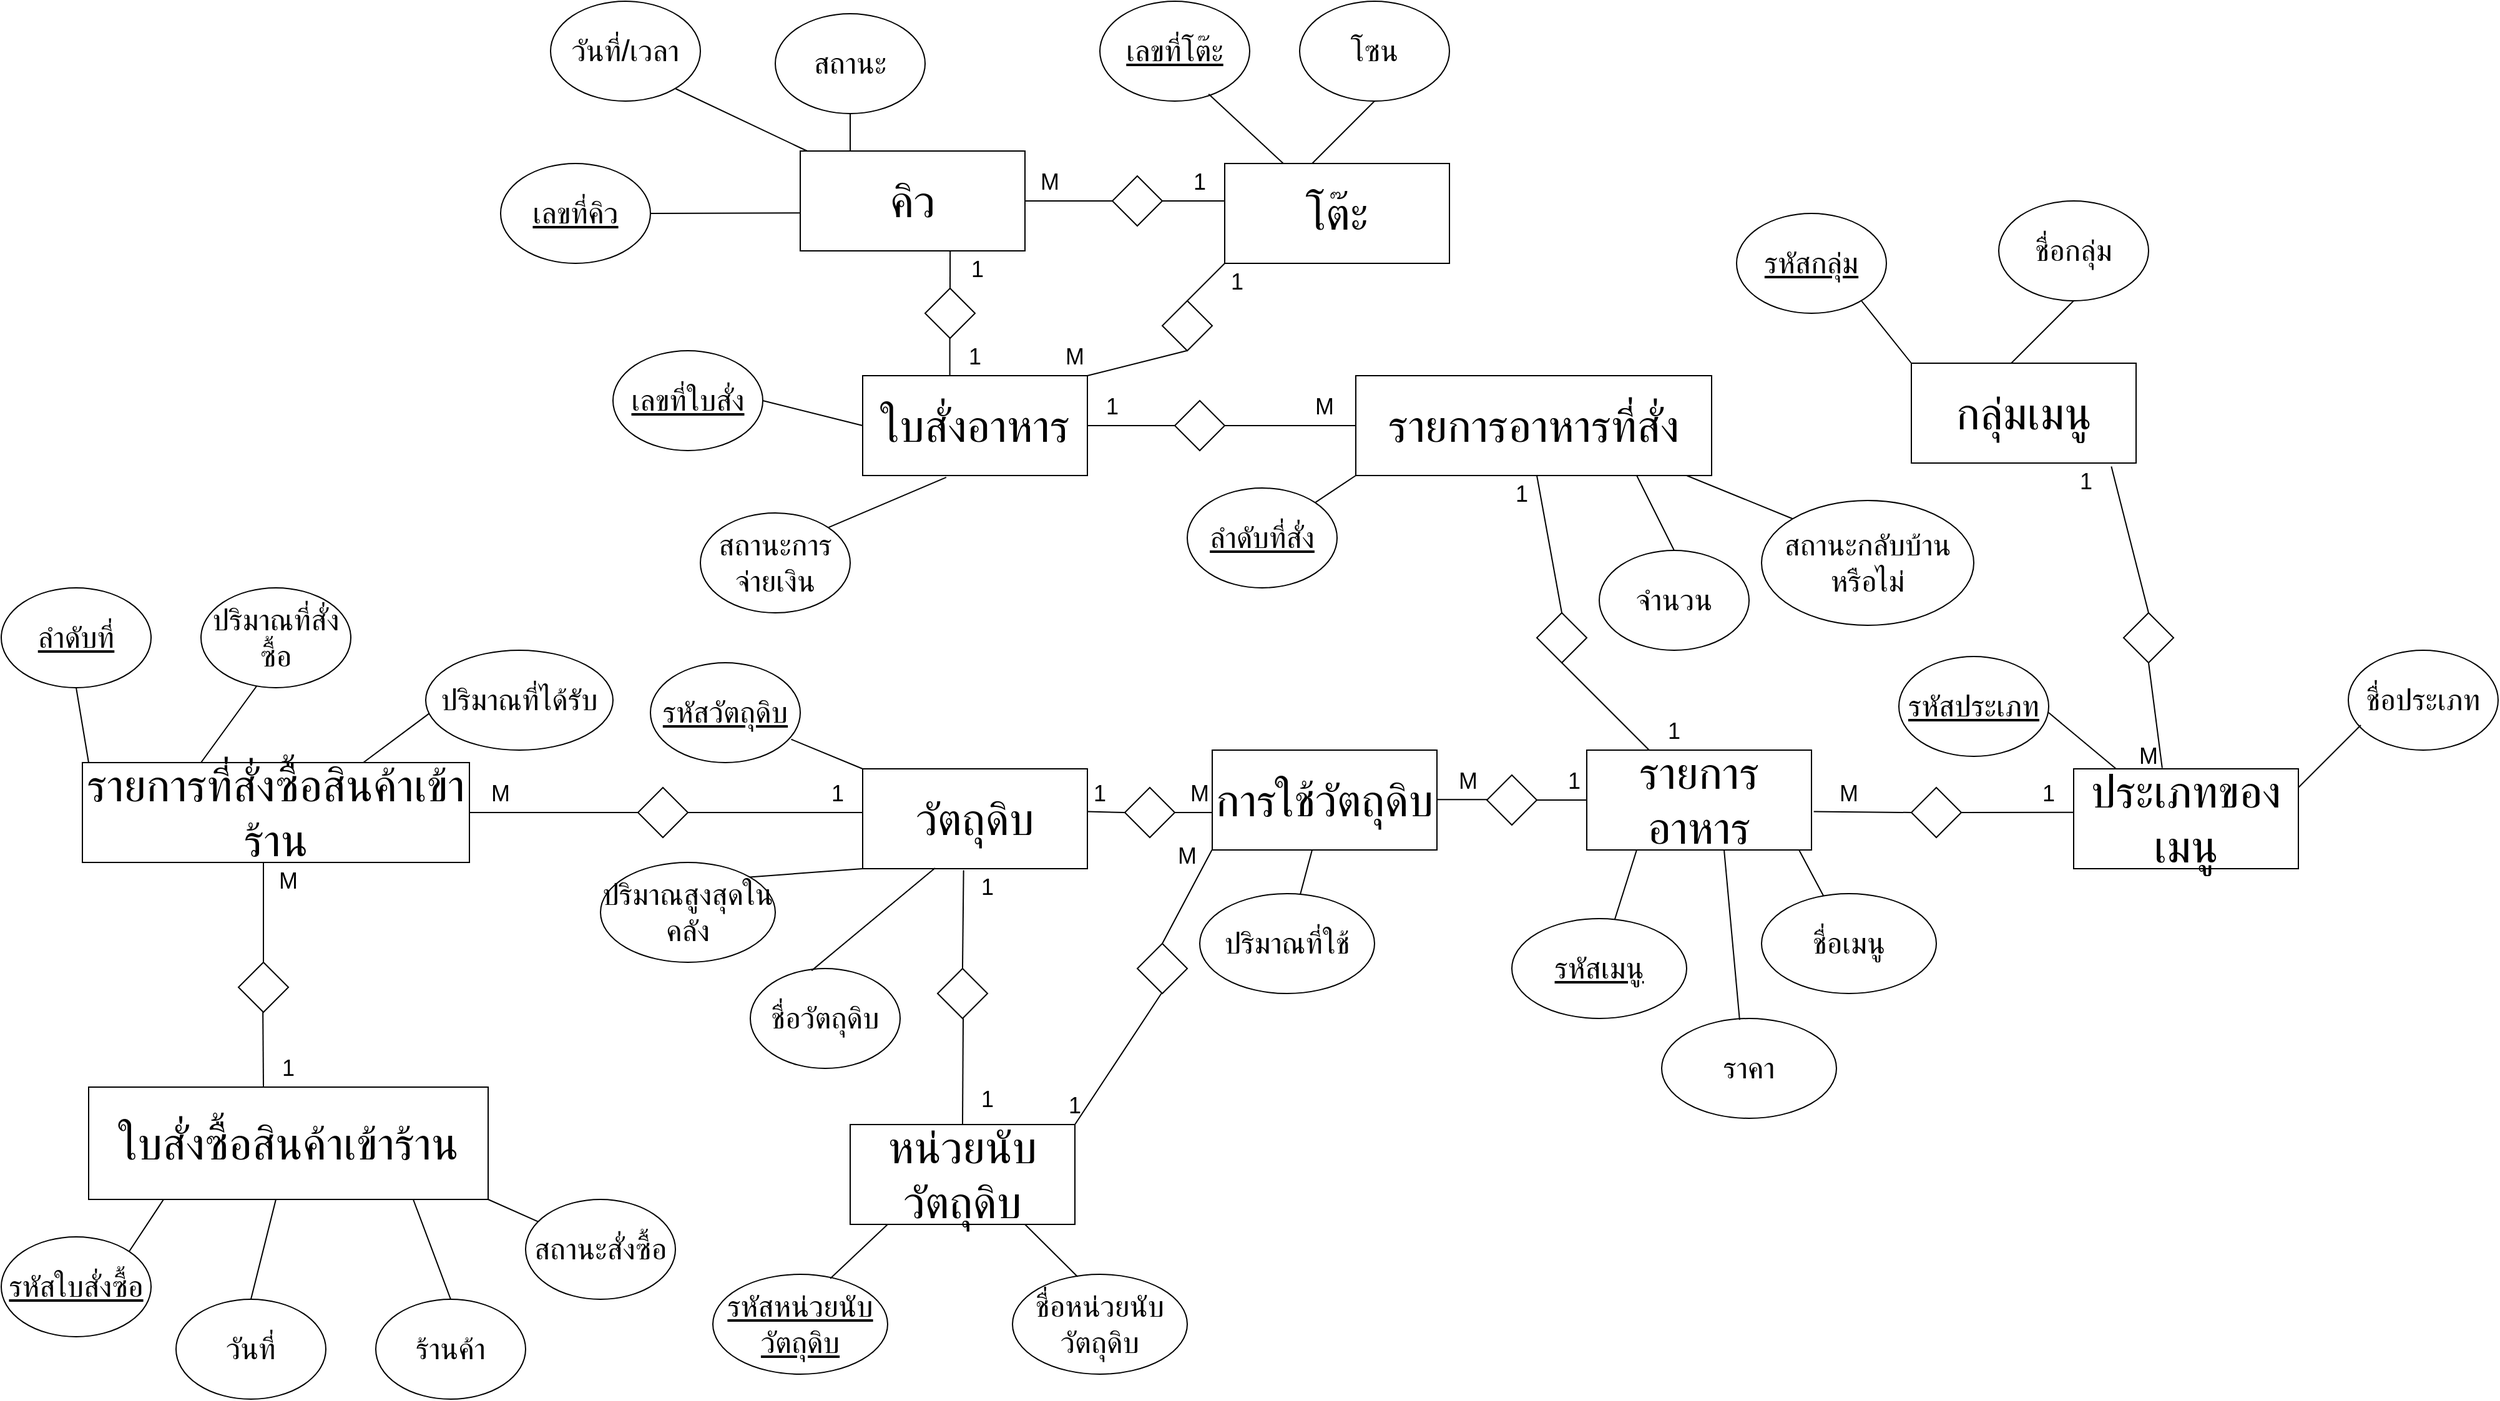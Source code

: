 <mxfile version="23.1.6" type="github">
  <diagram name="Page-1" id="74e2e168-ea6b-b213-b513-2b3c1d86103e">
    <mxGraphModel dx="3680" dy="280" grid="1" gridSize="10" guides="1" tooltips="1" connect="1" arrows="1" fold="1" page="1" pageScale="1" pageWidth="1100" pageHeight="850" background="none" math="0" shadow="0">
      <root>
        <mxCell id="0" />
        <mxCell id="1" parent="0" />
        <mxCell id="71vBWBUTIe0P6EMkCV_P-2" value="&lt;font style=&quot;font-size: 36px;&quot;&gt;วัตถุดิบ&lt;/font&gt;" style="rounded=0;whiteSpace=wrap;html=1;" parent="1" vertex="1">
          <mxGeometry x="-300" y="1620" width="180" height="80" as="geometry" />
        </mxCell>
        <mxCell id="71vBWBUTIe0P6EMkCV_P-3" value="&lt;font style=&quot;font-size: 24px;&quot;&gt;&lt;u&gt;รหัสวัตถุดิบ&lt;/u&gt;&lt;/font&gt;" style="ellipse;whiteSpace=wrap;html=1;" parent="1" vertex="1">
          <mxGeometry x="-470" y="1535" width="120" height="80" as="geometry" />
        </mxCell>
        <mxCell id="71vBWBUTIe0P6EMkCV_P-4" value="&lt;font style=&quot;font-size: 24px;&quot;&gt;ชื่อวัตถุดิบ&lt;/font&gt;" style="ellipse;whiteSpace=wrap;html=1;" parent="1" vertex="1">
          <mxGeometry x="-390" y="1780" width="120" height="80" as="geometry" />
        </mxCell>
        <mxCell id="71vBWBUTIe0P6EMkCV_P-5" value="&lt;font style=&quot;font-size: 24px;&quot;&gt;ปริมาณสูงสุดในคลัง&lt;/font&gt;" style="ellipse;whiteSpace=wrap;html=1;" parent="1" vertex="1">
          <mxGeometry x="-510" y="1695" width="140" height="80" as="geometry" />
        </mxCell>
        <mxCell id="71vBWBUTIe0P6EMkCV_P-16" value="&lt;font style=&quot;font-size: 36px;&quot;&gt;หน่วยนับวัตถุดิบ&lt;/font&gt;" style="rounded=0;whiteSpace=wrap;html=1;" parent="1" vertex="1">
          <mxGeometry x="-310" y="1905" width="180" height="80" as="geometry" />
        </mxCell>
        <mxCell id="71vBWBUTIe0P6EMkCV_P-17" value="&lt;font style=&quot;font-size: 24px;&quot;&gt;&lt;u&gt;รหัสหน่วยนับวัตถุดิบ&lt;/u&gt;&lt;/font&gt;" style="ellipse;whiteSpace=wrap;html=1;" parent="1" vertex="1">
          <mxGeometry x="-420" y="2025" width="140" height="80" as="geometry" />
        </mxCell>
        <mxCell id="71vBWBUTIe0P6EMkCV_P-18" value="&lt;font style=&quot;font-size: 24px;&quot;&gt;ชื่อหน่วยนับวัตถุดิบ&lt;/font&gt;" style="ellipse;whiteSpace=wrap;html=1;" parent="1" vertex="1">
          <mxGeometry x="-180" y="2025" width="140" height="80" as="geometry" />
        </mxCell>
        <mxCell id="71vBWBUTIe0P6EMkCV_P-20" value="&lt;font style=&quot;font-size: 36px;&quot;&gt;ใบสั่งซื้อสินค้าเข้าร้าน&lt;/font&gt;" style="rounded=0;whiteSpace=wrap;html=1;" parent="1" vertex="1">
          <mxGeometry x="-920" y="1875" width="320" height="90" as="geometry" />
        </mxCell>
        <mxCell id="71vBWBUTIe0P6EMkCV_P-21" value="&lt;font style=&quot;font-size: 36px;&quot;&gt;รายการที่สั่งซื้อสินค้าเข้าร้าน&lt;/font&gt;" style="rounded=0;whiteSpace=wrap;html=1;" parent="1" vertex="1">
          <mxGeometry x="-925" y="1615" width="310" height="80" as="geometry" />
        </mxCell>
        <mxCell id="71vBWBUTIe0P6EMkCV_P-22" value="&lt;font style=&quot;font-size: 24px;&quot;&gt;&lt;u&gt;ลำดับที่&lt;/u&gt;&lt;/font&gt;" style="ellipse;whiteSpace=wrap;html=1;" parent="1" vertex="1">
          <mxGeometry x="-990" y="1475" width="120" height="80" as="geometry" />
        </mxCell>
        <mxCell id="71vBWBUTIe0P6EMkCV_P-23" value="&lt;font style=&quot;font-size: 24px;&quot;&gt;ปริมาณที่สั่งซื้อ&lt;/font&gt;" style="ellipse;whiteSpace=wrap;html=1;" parent="1" vertex="1">
          <mxGeometry x="-830" y="1475" width="120" height="80" as="geometry" />
        </mxCell>
        <mxCell id="71vBWBUTIe0P6EMkCV_P-24" value="&lt;font style=&quot;font-size: 24px;&quot;&gt;ปริมาณที่ได้รับ&lt;/font&gt;" style="ellipse;whiteSpace=wrap;html=1;" parent="1" vertex="1">
          <mxGeometry x="-650" y="1525" width="150" height="80" as="geometry" />
        </mxCell>
        <mxCell id="71vBWBUTIe0P6EMkCV_P-25" value="&lt;font style=&quot;font-size: 24px;&quot;&gt;&lt;u&gt;รหัสใบสั่งซื้อ&lt;/u&gt;&lt;/font&gt;" style="ellipse;whiteSpace=wrap;html=1;" parent="1" vertex="1">
          <mxGeometry x="-990" y="1995" width="120" height="80" as="geometry" />
        </mxCell>
        <mxCell id="71vBWBUTIe0P6EMkCV_P-26" value="&lt;font style=&quot;font-size: 24px;&quot;&gt;วันที่&lt;/font&gt;" style="ellipse;whiteSpace=wrap;html=1;" parent="1" vertex="1">
          <mxGeometry x="-850" y="2045" width="120" height="80" as="geometry" />
        </mxCell>
        <mxCell id="71vBWBUTIe0P6EMkCV_P-27" value="&lt;font style=&quot;font-size: 24px;&quot;&gt;ร้านค้า&lt;/font&gt;" style="ellipse;whiteSpace=wrap;html=1;" parent="1" vertex="1">
          <mxGeometry x="-690" y="2045" width="120" height="80" as="geometry" />
        </mxCell>
        <mxCell id="71vBWBUTIe0P6EMkCV_P-28" value="&lt;font style=&quot;font-size: 24px;&quot;&gt;สถานะสั่งซื้อ&lt;/font&gt;" style="ellipse;whiteSpace=wrap;html=1;" parent="1" vertex="1">
          <mxGeometry x="-570" y="1965" width="120" height="80" as="geometry" />
        </mxCell>
        <mxCell id="71vBWBUTIe0P6EMkCV_P-29" value="&lt;font style=&quot;font-size: 36px;&quot;&gt;รายการอาหาร&lt;/font&gt;" style="rounded=0;whiteSpace=wrap;html=1;" parent="1" vertex="1">
          <mxGeometry x="280" y="1605" width="180" height="80" as="geometry" />
        </mxCell>
        <mxCell id="71vBWBUTIe0P6EMkCV_P-31" value="&lt;font style=&quot;font-size: 36px;&quot;&gt;ประเภทของเมนู&lt;/font&gt;" style="rounded=0;whiteSpace=wrap;html=1;" parent="1" vertex="1">
          <mxGeometry x="670" y="1620" width="180" height="80" as="geometry" />
        </mxCell>
        <mxCell id="71vBWBUTIe0P6EMkCV_P-32" value="&lt;font style=&quot;font-size: 36px;&quot;&gt;กลุ่มเมนู&lt;/font&gt;" style="rounded=0;whiteSpace=wrap;html=1;" parent="1" vertex="1">
          <mxGeometry x="540" y="1295" width="180" height="80" as="geometry" />
        </mxCell>
        <mxCell id="71vBWBUTIe0P6EMkCV_P-33" value="&lt;font style=&quot;font-size: 24px;&quot;&gt;&lt;u&gt;รหัสกลุ่ม&lt;/u&gt;&lt;/font&gt;" style="ellipse;whiteSpace=wrap;html=1;" parent="1" vertex="1">
          <mxGeometry x="400" y="1175" width="120" height="80" as="geometry" />
        </mxCell>
        <mxCell id="71vBWBUTIe0P6EMkCV_P-34" value="&lt;font style=&quot;font-size: 24px;&quot;&gt;ชื่อกลุ่ม&lt;/font&gt;" style="ellipse;whiteSpace=wrap;html=1;" parent="1" vertex="1">
          <mxGeometry x="610" y="1165" width="120" height="80" as="geometry" />
        </mxCell>
        <mxCell id="71vBWBUTIe0P6EMkCV_P-35" value="&lt;font style=&quot;font-size: 24px;&quot;&gt;&lt;u&gt;รหัสประเภท&lt;/u&gt;&lt;/font&gt;" style="ellipse;whiteSpace=wrap;html=1;" parent="1" vertex="1">
          <mxGeometry x="530" y="1530" width="120" height="80" as="geometry" />
        </mxCell>
        <mxCell id="71vBWBUTIe0P6EMkCV_P-36" value="&lt;font style=&quot;font-size: 24px;&quot;&gt;ชื่อประเภท&lt;/font&gt;" style="ellipse;whiteSpace=wrap;html=1;" parent="1" vertex="1">
          <mxGeometry x="890" y="1525" width="120" height="80" as="geometry" />
        </mxCell>
        <mxCell id="71vBWBUTIe0P6EMkCV_P-37" value="&lt;font style=&quot;font-size: 24px;&quot;&gt;&lt;u&gt;รหัสเมนู&lt;/u&gt;&lt;/font&gt;" style="ellipse;whiteSpace=wrap;html=1;" parent="1" vertex="1">
          <mxGeometry x="220" y="1740" width="140" height="80" as="geometry" />
        </mxCell>
        <mxCell id="71vBWBUTIe0P6EMkCV_P-38" value="&lt;font style=&quot;font-size: 24px;&quot;&gt;ชื่อเมนู&lt;/font&gt;" style="ellipse;whiteSpace=wrap;html=1;" parent="1" vertex="1">
          <mxGeometry x="420" y="1720" width="140" height="80" as="geometry" />
        </mxCell>
        <mxCell id="71vBWBUTIe0P6EMkCV_P-39" value="&lt;font style=&quot;font-size: 24px;&quot;&gt;ราคา&lt;/font&gt;" style="ellipse;whiteSpace=wrap;html=1;" parent="1" vertex="1">
          <mxGeometry x="340" y="1820" width="140" height="80" as="geometry" />
        </mxCell>
        <mxCell id="71vBWBUTIe0P6EMkCV_P-40" value="&lt;font style=&quot;font-size: 36px;&quot;&gt;การใช้วัตถุดิบ&lt;/font&gt;" style="rounded=0;whiteSpace=wrap;html=1;" parent="1" vertex="1">
          <mxGeometry x="-20" y="1605" width="180" height="80" as="geometry" />
        </mxCell>
        <mxCell id="71vBWBUTIe0P6EMkCV_P-41" value="&lt;font style=&quot;font-size: 24px;&quot;&gt;ปริมาณที่ใช้&lt;/font&gt;" style="ellipse;whiteSpace=wrap;html=1;" parent="1" vertex="1">
          <mxGeometry x="-30" y="1720" width="140" height="80" as="geometry" />
        </mxCell>
        <mxCell id="71vBWBUTIe0P6EMkCV_P-42" value="&lt;font style=&quot;font-size: 36px;&quot;&gt;คิว&lt;/font&gt;" style="rounded=0;whiteSpace=wrap;html=1;" parent="1" vertex="1">
          <mxGeometry x="-350" y="1125" width="180" height="80" as="geometry" />
        </mxCell>
        <mxCell id="71vBWBUTIe0P6EMkCV_P-43" value="&lt;font style=&quot;font-size: 24px;&quot;&gt;&lt;u&gt;เลขที่คิว&lt;/u&gt;&lt;/font&gt;" style="ellipse;whiteSpace=wrap;html=1;" parent="1" vertex="1">
          <mxGeometry x="-590" y="1135" width="120" height="80" as="geometry" />
        </mxCell>
        <mxCell id="71vBWBUTIe0P6EMkCV_P-44" value="&lt;font style=&quot;font-size: 24px;&quot;&gt;วันที่/เวลา&lt;/font&gt;" style="ellipse;whiteSpace=wrap;html=1;" parent="1" vertex="1">
          <mxGeometry x="-550" y="1005" width="120" height="80" as="geometry" />
        </mxCell>
        <mxCell id="71vBWBUTIe0P6EMkCV_P-46" value="&lt;font style=&quot;font-size: 36px;&quot;&gt;โต๊ะ&lt;/font&gt;" style="rounded=0;whiteSpace=wrap;html=1;" parent="1" vertex="1">
          <mxGeometry x="-10" y="1135" width="180" height="80" as="geometry" />
        </mxCell>
        <mxCell id="71vBWBUTIe0P6EMkCV_P-47" value="&lt;font style=&quot;font-size: 24px;&quot;&gt;&lt;u&gt;เลขที่โต๊ะ&lt;/u&gt;&lt;/font&gt;" style="ellipse;whiteSpace=wrap;html=1;" parent="1" vertex="1">
          <mxGeometry x="-110" y="1005" width="120" height="80" as="geometry" />
        </mxCell>
        <mxCell id="71vBWBUTIe0P6EMkCV_P-48" value="&lt;font style=&quot;font-size: 24px;&quot;&gt;โซน&lt;/font&gt;" style="ellipse;whiteSpace=wrap;html=1;" parent="1" vertex="1">
          <mxGeometry x="50" y="1005" width="120" height="80" as="geometry" />
        </mxCell>
        <mxCell id="71vBWBUTIe0P6EMkCV_P-49" value="&lt;font style=&quot;font-size: 36px;&quot;&gt;ใบสั่งอาหาร&lt;/font&gt;" style="rounded=0;whiteSpace=wrap;html=1;" parent="1" vertex="1">
          <mxGeometry x="-300" y="1305" width="180" height="80" as="geometry" />
        </mxCell>
        <mxCell id="71vBWBUTIe0P6EMkCV_P-52" value="&lt;font style=&quot;font-size: 24px;&quot;&gt;สถานะ&lt;/font&gt;" style="ellipse;whiteSpace=wrap;html=1;" parent="1" vertex="1">
          <mxGeometry x="-370" y="1015" width="120" height="80" as="geometry" />
        </mxCell>
        <mxCell id="71vBWBUTIe0P6EMkCV_P-53" value="&lt;font style=&quot;font-size: 24px;&quot;&gt;&lt;u&gt;เลขที่ใบสั่ง&lt;/u&gt;&lt;/font&gt;" style="ellipse;whiteSpace=wrap;html=1;" parent="1" vertex="1">
          <mxGeometry x="-500" y="1285" width="120" height="80" as="geometry" />
        </mxCell>
        <mxCell id="71vBWBUTIe0P6EMkCV_P-56" value="&lt;font style=&quot;font-size: 24px;&quot;&gt;สถานะการจ่ายเงิน&lt;/font&gt;" style="ellipse;whiteSpace=wrap;html=1;" parent="1" vertex="1">
          <mxGeometry x="-430" y="1415" width="120" height="80" as="geometry" />
        </mxCell>
        <mxCell id="71vBWBUTIe0P6EMkCV_P-57" value="&lt;font style=&quot;font-size: 36px;&quot;&gt;รายการอาหารที่สั่ง&lt;/font&gt;" style="rounded=0;whiteSpace=wrap;html=1;" parent="1" vertex="1">
          <mxGeometry x="95" y="1305" width="285" height="80" as="geometry" />
        </mxCell>
        <mxCell id="71vBWBUTIe0P6EMkCV_P-59" value="&lt;font style=&quot;font-size: 24px;&quot;&gt;จำนวน&lt;/font&gt;" style="ellipse;whiteSpace=wrap;html=1;" parent="1" vertex="1">
          <mxGeometry x="290" y="1445" width="120" height="80" as="geometry" />
        </mxCell>
        <mxCell id="71vBWBUTIe0P6EMkCV_P-60" value="&lt;font style=&quot;font-size: 24px;&quot;&gt;สถานะกลับบ้านหรือไม่&lt;/font&gt;" style="ellipse;whiteSpace=wrap;html=1;" parent="1" vertex="1">
          <mxGeometry x="420" y="1405" width="170" height="100" as="geometry" />
        </mxCell>
        <mxCell id="71vBWBUTIe0P6EMkCV_P-61" value="" style="rhombus;whiteSpace=wrap;html=1;" parent="1" vertex="1">
          <mxGeometry x="-250" y="1235" width="40" height="40" as="geometry" />
        </mxCell>
        <mxCell id="71vBWBUTIe0P6EMkCV_P-62" value="" style="rhombus;whiteSpace=wrap;html=1;" parent="1" vertex="1">
          <mxGeometry x="-100" y="1145" width="40" height="40" as="geometry" />
        </mxCell>
        <mxCell id="71vBWBUTIe0P6EMkCV_P-63" value="" style="rhombus;whiteSpace=wrap;html=1;" parent="1" vertex="1">
          <mxGeometry x="-60" y="1245" width="40" height="40" as="geometry" />
        </mxCell>
        <mxCell id="71vBWBUTIe0P6EMkCV_P-65" value="" style="rhombus;whiteSpace=wrap;html=1;" parent="1" vertex="1">
          <mxGeometry x="710" y="1495" width="40" height="40" as="geometry" />
        </mxCell>
        <mxCell id="71vBWBUTIe0P6EMkCV_P-66" value="" style="rhombus;whiteSpace=wrap;html=1;" parent="1" vertex="1">
          <mxGeometry x="540" y="1635" width="40" height="40" as="geometry" />
        </mxCell>
        <mxCell id="71vBWBUTIe0P6EMkCV_P-67" value="" style="rhombus;whiteSpace=wrap;html=1;" parent="1" vertex="1">
          <mxGeometry x="200" y="1625" width="40" height="40" as="geometry" />
        </mxCell>
        <mxCell id="71vBWBUTIe0P6EMkCV_P-68" value="" style="rhombus;whiteSpace=wrap;html=1;" parent="1" vertex="1">
          <mxGeometry x="-90" y="1635" width="40" height="40" as="geometry" />
        </mxCell>
        <mxCell id="71vBWBUTIe0P6EMkCV_P-69" value="" style="rhombus;whiteSpace=wrap;html=1;" parent="1" vertex="1">
          <mxGeometry x="-480" y="1635" width="40" height="40" as="geometry" />
        </mxCell>
        <mxCell id="71vBWBUTIe0P6EMkCV_P-70" value="" style="rhombus;whiteSpace=wrap;html=1;" parent="1" vertex="1">
          <mxGeometry x="-240" y="1780" width="40" height="40" as="geometry" />
        </mxCell>
        <mxCell id="71vBWBUTIe0P6EMkCV_P-71" value="" style="rhombus;whiteSpace=wrap;html=1;" parent="1" vertex="1">
          <mxGeometry x="-800" y="1775" width="40" height="40" as="geometry" />
        </mxCell>
        <mxCell id="71vBWBUTIe0P6EMkCV_P-79" value="" style="endArrow=none;html=1;rounded=0;exitX=1;exitY=0.5;exitDx=0;exitDy=0;entryX=0;entryY=0.5;entryDx=0;entryDy=0;" parent="1" source="71vBWBUTIe0P6EMkCV_P-42" target="71vBWBUTIe0P6EMkCV_P-62" edge="1">
          <mxGeometry width="50" height="50" relative="1" as="geometry">
            <mxPoint x="-160" y="1205" as="sourcePoint" />
            <mxPoint x="-110" y="1155" as="targetPoint" />
          </mxGeometry>
        </mxCell>
        <mxCell id="71vBWBUTIe0P6EMkCV_P-80" value="" style="endArrow=none;html=1;rounded=0;exitX=1;exitY=0.5;exitDx=0;exitDy=0;" parent="1" edge="1">
          <mxGeometry width="50" height="50" relative="1" as="geometry">
            <mxPoint x="-60" y="1165" as="sourcePoint" />
            <mxPoint x="-10" y="1165" as="targetPoint" />
          </mxGeometry>
        </mxCell>
        <mxCell id="71vBWBUTIe0P6EMkCV_P-87" value="" style="endArrow=none;html=1;rounded=0;exitX=1.032;exitY=0.431;exitDx=0;exitDy=0;exitPerimeter=0;entryX=0;entryY=1;entryDx=0;entryDy=0;" parent="1" target="71vBWBUTIe0P6EMkCV_P-46" edge="1">
          <mxGeometry width="50" height="50" relative="1" as="geometry">
            <mxPoint x="-40.0" y="1245" as="sourcePoint" />
            <mxPoint x="-31.28" y="1197.76" as="targetPoint" />
          </mxGeometry>
        </mxCell>
        <mxCell id="71vBWBUTIe0P6EMkCV_P-88" value="" style="endArrow=none;html=1;rounded=0;exitX=1;exitY=0;exitDx=0;exitDy=0;" parent="1" source="71vBWBUTIe0P6EMkCV_P-49" edge="1">
          <mxGeometry width="50" height="50" relative="1" as="geometry">
            <mxPoint x="-40.04" y="1324.84" as="sourcePoint" />
            <mxPoint x="-40.4" y="1285" as="targetPoint" />
          </mxGeometry>
        </mxCell>
        <mxCell id="71vBWBUTIe0P6EMkCV_P-89" value="" style="endArrow=none;html=1;rounded=0;exitX=0.667;exitY=1;exitDx=0;exitDy=0;exitPerimeter=0;" parent="1" source="71vBWBUTIe0P6EMkCV_P-42" edge="1">
          <mxGeometry width="50" height="50" relative="1" as="geometry">
            <mxPoint x="-280" y="1285" as="sourcePoint" />
            <mxPoint x="-230" y="1235" as="targetPoint" />
          </mxGeometry>
        </mxCell>
        <mxCell id="71vBWBUTIe0P6EMkCV_P-90" value="" style="endArrow=none;html=1;rounded=0;exitX=0.667;exitY=1;exitDx=0;exitDy=0;exitPerimeter=0;" parent="1" edge="1">
          <mxGeometry width="50" height="50" relative="1" as="geometry">
            <mxPoint x="-230.21" y="1275" as="sourcePoint" />
            <mxPoint x="-230.21" y="1305" as="targetPoint" />
          </mxGeometry>
        </mxCell>
        <mxCell id="71vBWBUTIe0P6EMkCV_P-93" value="" style="endArrow=none;html=1;rounded=0;entryX=0.89;entryY=1.035;entryDx=0;entryDy=0;entryPerimeter=0;exitX=0.5;exitY=0;exitDx=0;exitDy=0;" parent="1" source="71vBWBUTIe0P6EMkCV_P-65" target="71vBWBUTIe0P6EMkCV_P-32" edge="1">
          <mxGeometry width="50" height="50" relative="1" as="geometry">
            <mxPoint x="700" y="1475" as="sourcePoint" />
            <mxPoint x="750" y="1425" as="targetPoint" />
          </mxGeometry>
        </mxCell>
        <mxCell id="71vBWBUTIe0P6EMkCV_P-94" value="" style="endArrow=none;html=1;rounded=0;exitX=0.394;exitY=-0.009;exitDx=0;exitDy=0;exitPerimeter=0;" parent="1" source="71vBWBUTIe0P6EMkCV_P-31" edge="1">
          <mxGeometry width="50" height="50" relative="1" as="geometry">
            <mxPoint x="680" y="1585" as="sourcePoint" />
            <mxPoint x="730" y="1535" as="targetPoint" />
          </mxGeometry>
        </mxCell>
        <mxCell id="71vBWBUTIe0P6EMkCV_P-95" value="" style="endArrow=none;html=1;rounded=0;entryX=0.002;entryY=0.436;entryDx=0;entryDy=0;entryPerimeter=0;exitX=1;exitY=0.5;exitDx=0;exitDy=0;" parent="1" source="71vBWBUTIe0P6EMkCV_P-66" target="71vBWBUTIe0P6EMkCV_P-31" edge="1">
          <mxGeometry width="50" height="50" relative="1" as="geometry">
            <mxPoint x="560" y="1705" as="sourcePoint" />
            <mxPoint x="610" y="1655" as="targetPoint" />
          </mxGeometry>
        </mxCell>
        <mxCell id="71vBWBUTIe0P6EMkCV_P-96" value="" style="endArrow=none;html=1;rounded=0;exitX=1.01;exitY=0.616;exitDx=0;exitDy=0;exitPerimeter=0;" parent="1" source="71vBWBUTIe0P6EMkCV_P-29" edge="1">
          <mxGeometry width="50" height="50" relative="1" as="geometry">
            <mxPoint x="490" y="1705" as="sourcePoint" />
            <mxPoint x="540" y="1655" as="targetPoint" />
          </mxGeometry>
        </mxCell>
        <mxCell id="71vBWBUTIe0P6EMkCV_P-97" value="" style="endArrow=none;html=1;rounded=0;entryX=0;entryY=0.5;entryDx=0;entryDy=0;exitX=1;exitY=0.5;exitDx=0;exitDy=0;" parent="1" source="71vBWBUTIe0P6EMkCV_P-67" target="71vBWBUTIe0P6EMkCV_P-29" edge="1">
          <mxGeometry width="50" height="50" relative="1" as="geometry">
            <mxPoint x="210" y="1685" as="sourcePoint" />
            <mxPoint x="260" y="1635" as="targetPoint" />
          </mxGeometry>
        </mxCell>
        <mxCell id="71vBWBUTIe0P6EMkCV_P-98" value="" style="endArrow=none;html=1;rounded=0;entryX=0;entryY=0.5;entryDx=0;entryDy=0;exitX=1;exitY=0.5;exitDx=0;exitDy=0;" parent="1" edge="1">
          <mxGeometry width="50" height="50" relative="1" as="geometry">
            <mxPoint x="160" y="1644.63" as="sourcePoint" />
            <mxPoint x="200" y="1644.63" as="targetPoint" />
          </mxGeometry>
        </mxCell>
        <mxCell id="71vBWBUTIe0P6EMkCV_P-99" value="" style="endArrow=none;html=1;rounded=0;" parent="1" edge="1">
          <mxGeometry width="50" height="50" relative="1" as="geometry">
            <mxPoint x="-440" y="1655" as="sourcePoint" />
            <mxPoint x="-300" y="1655" as="targetPoint" />
          </mxGeometry>
        </mxCell>
        <mxCell id="71vBWBUTIe0P6EMkCV_P-100" value="" style="endArrow=none;html=1;rounded=0;exitX=1.002;exitY=0.428;exitDx=0;exitDy=0;exitPerimeter=0;entryX=0;entryY=0.5;entryDx=0;entryDy=0;" parent="1" source="71vBWBUTIe0P6EMkCV_P-2" target="71vBWBUTIe0P6EMkCV_P-68" edge="1">
          <mxGeometry width="50" height="50" relative="1" as="geometry">
            <mxPoint x="-135" y="1700" as="sourcePoint" />
            <mxPoint x="-85" y="1650" as="targetPoint" />
          </mxGeometry>
        </mxCell>
        <mxCell id="71vBWBUTIe0P6EMkCV_P-101" value="" style="endArrow=none;html=1;rounded=0;entryX=0;entryY=0.625;entryDx=0;entryDy=0;entryPerimeter=0;" parent="1" target="71vBWBUTIe0P6EMkCV_P-40" edge="1">
          <mxGeometry width="50" height="50" relative="1" as="geometry">
            <mxPoint x="-50" y="1655" as="sourcePoint" />
            <mxPoint y="1605" as="targetPoint" />
          </mxGeometry>
        </mxCell>
        <mxCell id="71vBWBUTIe0P6EMkCV_P-102" value="" style="endArrow=none;html=1;rounded=0;exitX=1;exitY=0.5;exitDx=0;exitDy=0;" parent="1" source="71vBWBUTIe0P6EMkCV_P-21" edge="1">
          <mxGeometry width="50" height="50" relative="1" as="geometry">
            <mxPoint x="-530" y="1705" as="sourcePoint" />
            <mxPoint x="-480" y="1655" as="targetPoint" />
          </mxGeometry>
        </mxCell>
        <mxCell id="71vBWBUTIe0P6EMkCV_P-103" value="" style="endArrow=none;html=1;rounded=0;exitX=0.5;exitY=0;exitDx=0;exitDy=0;entryX=0.449;entryY=1.015;entryDx=0;entryDy=0;entryPerimeter=0;" parent="1" source="71vBWBUTIe0P6EMkCV_P-70" target="71vBWBUTIe0P6EMkCV_P-2" edge="1">
          <mxGeometry width="50" height="50" relative="1" as="geometry">
            <mxPoint x="-270" y="1745" as="sourcePoint" />
            <mxPoint x="-220" y="1705" as="targetPoint" />
          </mxGeometry>
        </mxCell>
        <mxCell id="71vBWBUTIe0P6EMkCV_P-104" value="" style="endArrow=none;html=1;rounded=0;exitX=0.5;exitY=0;exitDx=0;exitDy=0;entryX=0.449;entryY=1.015;entryDx=0;entryDy=0;entryPerimeter=0;" parent="1" source="71vBWBUTIe0P6EMkCV_P-16" edge="1">
          <mxGeometry width="50" height="50" relative="1" as="geometry">
            <mxPoint x="-220.5" y="1899" as="sourcePoint" />
            <mxPoint x="-219.5" y="1820" as="targetPoint" />
          </mxGeometry>
        </mxCell>
        <mxCell id="71vBWBUTIe0P6EMkCV_P-105" value="" style="endArrow=none;html=1;rounded=0;exitX=0.5;exitY=0;exitDx=0;exitDy=0;" parent="1" source="71vBWBUTIe0P6EMkCV_P-71" edge="1">
          <mxGeometry width="50" height="50" relative="1" as="geometry">
            <mxPoint x="-830" y="1745" as="sourcePoint" />
            <mxPoint x="-780" y="1695" as="targetPoint" />
          </mxGeometry>
        </mxCell>
        <mxCell id="71vBWBUTIe0P6EMkCV_P-106" value="" style="endArrow=none;html=1;rounded=0;" parent="1" edge="1">
          <mxGeometry width="50" height="50" relative="1" as="geometry">
            <mxPoint x="-780" y="1875" as="sourcePoint" />
            <mxPoint x="-780.42" y="1815" as="targetPoint" />
          </mxGeometry>
        </mxCell>
        <mxCell id="71vBWBUTIe0P6EMkCV_P-107" value="" style="endArrow=none;html=1;rounded=0;entryX=0.5;entryY=1;entryDx=0;entryDy=0;" parent="1" target="71vBWBUTIe0P6EMkCV_P-22" edge="1">
          <mxGeometry width="50" height="50" relative="1" as="geometry">
            <mxPoint x="-920" y="1615" as="sourcePoint" />
            <mxPoint x="-870" y="1565" as="targetPoint" />
          </mxGeometry>
        </mxCell>
        <mxCell id="71vBWBUTIe0P6EMkCV_P-108" value="" style="endArrow=none;html=1;rounded=0;entryX=0.372;entryY=0.983;entryDx=0;entryDy=0;entryPerimeter=0;" parent="1" target="71vBWBUTIe0P6EMkCV_P-23" edge="1">
          <mxGeometry width="50" height="50" relative="1" as="geometry">
            <mxPoint x="-830" y="1615" as="sourcePoint" />
            <mxPoint x="-780" y="1565" as="targetPoint" />
          </mxGeometry>
        </mxCell>
        <mxCell id="71vBWBUTIe0P6EMkCV_P-109" value="" style="endArrow=none;html=1;rounded=0;entryX=0.017;entryY=0.635;entryDx=0;entryDy=0;entryPerimeter=0;" parent="1" target="71vBWBUTIe0P6EMkCV_P-24" edge="1">
          <mxGeometry width="50" height="50" relative="1" as="geometry">
            <mxPoint x="-700" y="1615" as="sourcePoint" />
            <mxPoint x="-650" y="1565" as="targetPoint" />
          </mxGeometry>
        </mxCell>
        <mxCell id="71vBWBUTIe0P6EMkCV_P-110" value="" style="endArrow=none;html=1;rounded=0;entryX=0;entryY=0;entryDx=0;entryDy=0;exitX=0.94;exitY=0.767;exitDx=0;exitDy=0;exitPerimeter=0;" parent="1" source="71vBWBUTIe0P6EMkCV_P-3" target="71vBWBUTIe0P6EMkCV_P-2" edge="1">
          <mxGeometry width="50" height="50" relative="1" as="geometry">
            <mxPoint x="-360" y="1595" as="sourcePoint" />
            <mxPoint x="-310" y="1545" as="targetPoint" />
          </mxGeometry>
        </mxCell>
        <mxCell id="71vBWBUTIe0P6EMkCV_P-111" value="" style="endArrow=none;html=1;rounded=0;exitX=0.672;exitY=0.042;exitDx=0;exitDy=0;exitPerimeter=0;" parent="1" source="71vBWBUTIe0P6EMkCV_P-17" edge="1">
          <mxGeometry width="50" height="50" relative="1" as="geometry">
            <mxPoint x="-330" y="2035" as="sourcePoint" />
            <mxPoint x="-280" y="1985" as="targetPoint" />
          </mxGeometry>
        </mxCell>
        <mxCell id="71vBWBUTIe0P6EMkCV_P-112" value="" style="endArrow=none;html=1;rounded=0;exitX=0.372;exitY=0.023;exitDx=0;exitDy=0;exitPerimeter=0;" parent="1" source="71vBWBUTIe0P6EMkCV_P-18" edge="1">
          <mxGeometry width="50" height="50" relative="1" as="geometry">
            <mxPoint x="-220" y="2035" as="sourcePoint" />
            <mxPoint x="-170" y="1985" as="targetPoint" />
          </mxGeometry>
        </mxCell>
        <mxCell id="71vBWBUTIe0P6EMkCV_P-113" value="" style="endArrow=none;html=1;rounded=0;entryX=0;entryY=1;entryDx=0;entryDy=0;exitX=1;exitY=0;exitDx=0;exitDy=0;" parent="1" source="71vBWBUTIe0P6EMkCV_P-5" target="71vBWBUTIe0P6EMkCV_P-2" edge="1">
          <mxGeometry width="50" height="50" relative="1" as="geometry">
            <mxPoint x="-370" y="1775" as="sourcePoint" />
            <mxPoint x="-320" y="1725" as="targetPoint" />
          </mxGeometry>
        </mxCell>
        <mxCell id="71vBWBUTIe0P6EMkCV_P-114" value="" style="endArrow=none;html=1;rounded=0;entryX=0.322;entryY=0.994;entryDx=0;entryDy=0;entryPerimeter=0;exitX=0.409;exitY=0.021;exitDx=0;exitDy=0;exitPerimeter=0;" parent="1" source="71vBWBUTIe0P6EMkCV_P-4" target="71vBWBUTIe0P6EMkCV_P-2" edge="1">
          <mxGeometry width="50" height="50" relative="1" as="geometry">
            <mxPoint x="-190" y="1745" as="sourcePoint" />
            <mxPoint x="-140" y="1695" as="targetPoint" />
          </mxGeometry>
        </mxCell>
        <mxCell id="71vBWBUTIe0P6EMkCV_P-115" value="" style="endArrow=none;html=1;rounded=0;" parent="1" source="71vBWBUTIe0P6EMkCV_P-41" edge="1">
          <mxGeometry width="50" height="50" relative="1" as="geometry">
            <mxPoint x="10" y="1735" as="sourcePoint" />
            <mxPoint x="60" y="1685" as="targetPoint" />
          </mxGeometry>
        </mxCell>
        <mxCell id="71vBWBUTIe0P6EMkCV_P-116" value="" style="endArrow=none;html=1;rounded=0;" parent="1" source="71vBWBUTIe0P6EMkCV_P-37" edge="1">
          <mxGeometry width="50" height="50" relative="1" as="geometry">
            <mxPoint x="270" y="1735" as="sourcePoint" />
            <mxPoint x="320" y="1685" as="targetPoint" />
          </mxGeometry>
        </mxCell>
        <mxCell id="71vBWBUTIe0P6EMkCV_P-117" value="" style="endArrow=none;html=1;rounded=0;entryX=0.5;entryY=1;entryDx=0;entryDy=0;" parent="1" target="71vBWBUTIe0P6EMkCV_P-52" edge="1">
          <mxGeometry width="50" height="50" relative="1" as="geometry">
            <mxPoint x="-310" y="1125" as="sourcePoint" />
            <mxPoint x="-260" y="1075" as="targetPoint" />
          </mxGeometry>
        </mxCell>
        <mxCell id="71vBWBUTIe0P6EMkCV_P-118" value="" style="endArrow=none;html=1;rounded=0;" parent="1" source="71vBWBUTIe0P6EMkCV_P-42" edge="1">
          <mxGeometry width="50" height="50" relative="1" as="geometry">
            <mxPoint x="-500" y="1125" as="sourcePoint" />
            <mxPoint x="-450" y="1075" as="targetPoint" />
          </mxGeometry>
        </mxCell>
        <mxCell id="71vBWBUTIe0P6EMkCV_P-119" value="" style="endArrow=none;html=1;rounded=0;entryX=-0.001;entryY=0.62;entryDx=0;entryDy=0;entryPerimeter=0;" parent="1" target="71vBWBUTIe0P6EMkCV_P-42" edge="1">
          <mxGeometry width="50" height="50" relative="1" as="geometry">
            <mxPoint x="-470" y="1175" as="sourcePoint" />
            <mxPoint x="-500" y="1125" as="targetPoint" />
          </mxGeometry>
        </mxCell>
        <mxCell id="71vBWBUTIe0P6EMkCV_P-120" value="" style="endArrow=none;html=1;rounded=0;entryX=0.726;entryY=0.93;entryDx=0;entryDy=0;entryPerimeter=0;" parent="1" source="71vBWBUTIe0P6EMkCV_P-46" target="71vBWBUTIe0P6EMkCV_P-47" edge="1">
          <mxGeometry width="50" height="50" relative="1" as="geometry">
            <mxPoint x="-70" y="1125" as="sourcePoint" />
            <mxPoint x="-20" y="1075" as="targetPoint" />
          </mxGeometry>
        </mxCell>
        <mxCell id="71vBWBUTIe0P6EMkCV_P-121" value="" style="endArrow=none;html=1;rounded=0;" parent="1" edge="1">
          <mxGeometry width="50" height="50" relative="1" as="geometry">
            <mxPoint x="60" y="1135" as="sourcePoint" />
            <mxPoint x="110" y="1085" as="targetPoint" />
          </mxGeometry>
        </mxCell>
        <mxCell id="71vBWBUTIe0P6EMkCV_P-123" value="" style="endArrow=none;html=1;rounded=0;entryX=0;entryY=0.5;entryDx=0;entryDy=0;" parent="1" target="71vBWBUTIe0P6EMkCV_P-49" edge="1">
          <mxGeometry width="50" height="50" relative="1" as="geometry">
            <mxPoint x="-380" y="1325" as="sourcePoint" />
            <mxPoint x="-330" y="1275" as="targetPoint" />
          </mxGeometry>
        </mxCell>
        <mxCell id="71vBWBUTIe0P6EMkCV_P-124" value="" style="rhombus;whiteSpace=wrap;html=1;" parent="1" vertex="1">
          <mxGeometry x="-50" y="1325" width="40" height="40" as="geometry" />
        </mxCell>
        <mxCell id="71vBWBUTIe0P6EMkCV_P-125" value="" style="endArrow=none;html=1;rounded=0;exitX=1;exitY=0.5;exitDx=0;exitDy=0;entryX=0;entryY=0.5;entryDx=0;entryDy=0;" parent="1" target="71vBWBUTIe0P6EMkCV_P-124" edge="1">
          <mxGeometry width="50" height="50" relative="1" as="geometry">
            <mxPoint x="-120" y="1345" as="sourcePoint" />
            <mxPoint x="-60" y="1335" as="targetPoint" />
          </mxGeometry>
        </mxCell>
        <mxCell id="71vBWBUTIe0P6EMkCV_P-126" value="" style="endArrow=none;html=1;rounded=0;exitX=1;exitY=0.5;exitDx=0;exitDy=0;entryX=0;entryY=0.5;entryDx=0;entryDy=0;" parent="1" target="71vBWBUTIe0P6EMkCV_P-57" edge="1">
          <mxGeometry width="50" height="50" relative="1" as="geometry">
            <mxPoint x="-10" y="1345" as="sourcePoint" />
            <mxPoint x="40" y="1345" as="targetPoint" />
          </mxGeometry>
        </mxCell>
        <mxCell id="71vBWBUTIe0P6EMkCV_P-129" value="" style="endArrow=none;html=1;rounded=0;exitX=1;exitY=0;exitDx=0;exitDy=0;entryX=0.372;entryY=1.018;entryDx=0;entryDy=0;entryPerimeter=0;" parent="1" source="71vBWBUTIe0P6EMkCV_P-56" target="71vBWBUTIe0P6EMkCV_P-49" edge="1">
          <mxGeometry width="50" height="50" relative="1" as="geometry">
            <mxPoint x="-170" y="1435" as="sourcePoint" />
            <mxPoint x="-120" y="1385" as="targetPoint" />
          </mxGeometry>
        </mxCell>
        <mxCell id="71vBWBUTIe0P6EMkCV_P-131" value="" style="endArrow=none;html=1;rounded=0;exitX=0.5;exitY=0;exitDx=0;exitDy=0;" parent="1" source="71vBWBUTIe0P6EMkCV_P-59" edge="1">
          <mxGeometry width="50" height="50" relative="1" as="geometry">
            <mxPoint x="270" y="1435" as="sourcePoint" />
            <mxPoint x="320" y="1385" as="targetPoint" />
          </mxGeometry>
        </mxCell>
        <mxCell id="71vBWBUTIe0P6EMkCV_P-132" value="" style="endArrow=none;html=1;rounded=0;exitX=0;exitY=0;exitDx=0;exitDy=0;" parent="1" source="71vBWBUTIe0P6EMkCV_P-60" edge="1">
          <mxGeometry width="50" height="50" relative="1" as="geometry">
            <mxPoint x="310" y="1435" as="sourcePoint" />
            <mxPoint x="360" y="1385" as="targetPoint" />
          </mxGeometry>
        </mxCell>
        <mxCell id="71vBWBUTIe0P6EMkCV_P-133" value="" style="endArrow=none;html=1;rounded=0;exitX=0;exitY=0;exitDx=0;exitDy=0;" parent="1" source="71vBWBUTIe0P6EMkCV_P-32" edge="1">
          <mxGeometry width="50" height="50" relative="1" as="geometry">
            <mxPoint x="450" y="1295" as="sourcePoint" />
            <mxPoint x="500" y="1245" as="targetPoint" />
          </mxGeometry>
        </mxCell>
        <mxCell id="71vBWBUTIe0P6EMkCV_P-134" value="" style="endArrow=none;html=1;rounded=0;" parent="1" edge="1">
          <mxGeometry width="50" height="50" relative="1" as="geometry">
            <mxPoint x="620" y="1295" as="sourcePoint" />
            <mxPoint x="670" y="1245" as="targetPoint" />
          </mxGeometry>
        </mxCell>
        <mxCell id="71vBWBUTIe0P6EMkCV_P-135" value="" style="endArrow=none;html=1;rounded=0;entryX=0.188;entryY=-0.001;entryDx=0;entryDy=0;entryPerimeter=0;" parent="1" target="71vBWBUTIe0P6EMkCV_P-31" edge="1">
          <mxGeometry width="50" height="50" relative="1" as="geometry">
            <mxPoint x="650" y="1575" as="sourcePoint" />
            <mxPoint x="700" y="1525" as="targetPoint" />
          </mxGeometry>
        </mxCell>
        <mxCell id="71vBWBUTIe0P6EMkCV_P-136" value="" style="endArrow=none;html=1;rounded=0;" parent="1" edge="1">
          <mxGeometry width="50" height="50" relative="1" as="geometry">
            <mxPoint x="850" y="1635" as="sourcePoint" />
            <mxPoint x="900" y="1585" as="targetPoint" />
          </mxGeometry>
        </mxCell>
        <mxCell id="71vBWBUTIe0P6EMkCV_P-137" value="" style="endArrow=none;html=1;rounded=0;" parent="1" source="71vBWBUTIe0P6EMkCV_P-38" edge="1">
          <mxGeometry width="50" height="50" relative="1" as="geometry">
            <mxPoint x="400" y="1735" as="sourcePoint" />
            <mxPoint x="450" y="1685" as="targetPoint" />
          </mxGeometry>
        </mxCell>
        <mxCell id="71vBWBUTIe0P6EMkCV_P-138" value="" style="endArrow=none;html=1;rounded=0;exitX=0.446;exitY=0.014;exitDx=0;exitDy=0;exitPerimeter=0;" parent="1" source="71vBWBUTIe0P6EMkCV_P-39" edge="1">
          <mxGeometry width="50" height="50" relative="1" as="geometry">
            <mxPoint x="340" y="1735" as="sourcePoint" />
            <mxPoint x="390" y="1685" as="targetPoint" />
          </mxGeometry>
        </mxCell>
        <mxCell id="71vBWBUTIe0P6EMkCV_P-139" value="" style="endArrow=none;html=1;rounded=0;exitX=1;exitY=0;exitDx=0;exitDy=0;" parent="1" source="71vBWBUTIe0P6EMkCV_P-25" edge="1">
          <mxGeometry width="50" height="50" relative="1" as="geometry">
            <mxPoint x="-910" y="2015" as="sourcePoint" />
            <mxPoint x="-860" y="1965" as="targetPoint" />
          </mxGeometry>
        </mxCell>
        <mxCell id="71vBWBUTIe0P6EMkCV_P-140" value="" style="endArrow=none;html=1;rounded=0;exitX=0.5;exitY=0;exitDx=0;exitDy=0;" parent="1" source="71vBWBUTIe0P6EMkCV_P-26" edge="1">
          <mxGeometry width="50" height="50" relative="1" as="geometry">
            <mxPoint x="-820" y="2015" as="sourcePoint" />
            <mxPoint x="-770" y="1965" as="targetPoint" />
          </mxGeometry>
        </mxCell>
        <mxCell id="71vBWBUTIe0P6EMkCV_P-141" value="" style="endArrow=none;html=1;rounded=0;exitX=0.5;exitY=0;exitDx=0;exitDy=0;" parent="1" source="71vBWBUTIe0P6EMkCV_P-27" edge="1">
          <mxGeometry width="50" height="50" relative="1" as="geometry">
            <mxPoint x="-710" y="2015" as="sourcePoint" />
            <mxPoint x="-660" y="1965" as="targetPoint" />
          </mxGeometry>
        </mxCell>
        <mxCell id="71vBWBUTIe0P6EMkCV_P-143" value="" style="endArrow=none;html=1;rounded=0;" parent="1" source="71vBWBUTIe0P6EMkCV_P-28" edge="1">
          <mxGeometry width="50" height="50" relative="1" as="geometry">
            <mxPoint x="-650" y="2015" as="sourcePoint" />
            <mxPoint x="-600" y="1965" as="targetPoint" />
          </mxGeometry>
        </mxCell>
        <mxCell id="71vBWBUTIe0P6EMkCV_P-144" value="&lt;font style=&quot;font-size: 18px;&quot;&gt;M&lt;/font&gt;" style="text;html=1;align=center;verticalAlign=middle;whiteSpace=wrap;rounded=0;" parent="1" vertex="1">
          <mxGeometry x="-180" y="1135" width="60" height="30" as="geometry" />
        </mxCell>
        <mxCell id="71vBWBUTIe0P6EMkCV_P-145" value="&lt;font style=&quot;font-size: 18px;&quot;&gt;1&lt;/font&gt;" style="text;html=1;align=center;verticalAlign=middle;whiteSpace=wrap;rounded=0;" parent="1" vertex="1">
          <mxGeometry x="-60" y="1135" width="60" height="30" as="geometry" />
        </mxCell>
        <mxCell id="71vBWBUTIe0P6EMkCV_P-146" value="&lt;font style=&quot;font-size: 18px;&quot;&gt;1&lt;/font&gt;" style="text;html=1;align=center;verticalAlign=middle;whiteSpace=wrap;rounded=0;" parent="1" vertex="1">
          <mxGeometry x="-238" y="1205" width="60" height="30" as="geometry" />
        </mxCell>
        <mxCell id="71vBWBUTIe0P6EMkCV_P-147" value="&lt;font style=&quot;font-size: 18px;&quot;&gt;1&lt;/font&gt;" style="text;html=1;align=center;verticalAlign=middle;whiteSpace=wrap;rounded=0;" parent="1" vertex="1">
          <mxGeometry x="-240" y="1275" width="60" height="30" as="geometry" />
        </mxCell>
        <mxCell id="71vBWBUTIe0P6EMkCV_P-148" value="&lt;font style=&quot;font-size: 18px;&quot;&gt;M&lt;/font&gt;" style="text;html=1;align=center;verticalAlign=middle;whiteSpace=wrap;rounded=0;" parent="1" vertex="1">
          <mxGeometry x="40" y="1315" width="60" height="30" as="geometry" />
        </mxCell>
        <mxCell id="71vBWBUTIe0P6EMkCV_P-149" value="&lt;font style=&quot;font-size: 18px;&quot;&gt;1&lt;/font&gt;" style="text;html=1;align=center;verticalAlign=middle;whiteSpace=wrap;rounded=0;" parent="1" vertex="1">
          <mxGeometry x="-130" y="1315" width="60" height="30" as="geometry" />
        </mxCell>
        <mxCell id="71vBWBUTIe0P6EMkCV_P-152" value="&lt;font style=&quot;font-size: 18px;&quot;&gt;1&lt;/font&gt;" style="text;html=1;align=center;verticalAlign=middle;whiteSpace=wrap;rounded=0;" parent="1" vertex="1">
          <mxGeometry x="650" y="1375" width="60" height="30" as="geometry" />
        </mxCell>
        <mxCell id="71vBWBUTIe0P6EMkCV_P-153" value="&lt;font style=&quot;font-size: 18px;&quot;&gt;M&lt;/font&gt;" style="text;html=1;align=center;verticalAlign=middle;whiteSpace=wrap;rounded=0;" parent="1" vertex="1">
          <mxGeometry x="700" y="1595" width="60" height="30" as="geometry" />
        </mxCell>
        <mxCell id="71vBWBUTIe0P6EMkCV_P-154" value="&lt;font style=&quot;font-size: 18px;&quot;&gt;1&lt;/font&gt;" style="text;html=1;align=center;verticalAlign=middle;whiteSpace=wrap;rounded=0;" parent="1" vertex="1">
          <mxGeometry x="620" y="1625" width="60" height="30" as="geometry" />
        </mxCell>
        <mxCell id="71vBWBUTIe0P6EMkCV_P-155" value="&lt;font style=&quot;font-size: 18px;&quot;&gt;M&lt;/font&gt;" style="text;html=1;align=center;verticalAlign=middle;whiteSpace=wrap;rounded=0;" parent="1" vertex="1">
          <mxGeometry x="460" y="1625" width="60" height="30" as="geometry" />
        </mxCell>
        <mxCell id="71vBWBUTIe0P6EMkCV_P-156" value="&lt;font style=&quot;font-size: 18px;&quot;&gt;M&lt;/font&gt;" style="text;html=1;align=center;verticalAlign=middle;whiteSpace=wrap;rounded=0;" parent="1" vertex="1">
          <mxGeometry x="155" y="1615" width="60" height="30" as="geometry" />
        </mxCell>
        <mxCell id="71vBWBUTIe0P6EMkCV_P-157" value="&lt;font style=&quot;font-size: 18px;&quot;&gt;1&lt;/font&gt;" style="text;html=1;align=center;verticalAlign=middle;whiteSpace=wrap;rounded=0;" parent="1" vertex="1">
          <mxGeometry x="240" y="1615" width="60" height="30" as="geometry" />
        </mxCell>
        <mxCell id="71vBWBUTIe0P6EMkCV_P-158" value="&lt;font style=&quot;font-size: 18px;&quot;&gt;1&lt;/font&gt;" style="text;html=1;align=center;verticalAlign=middle;whiteSpace=wrap;rounded=0;" parent="1" vertex="1">
          <mxGeometry x="-230" y="1700" width="60" height="30" as="geometry" />
        </mxCell>
        <mxCell id="71vBWBUTIe0P6EMkCV_P-159" value="&lt;font style=&quot;font-size: 18px;&quot;&gt;1&lt;/font&gt;" style="text;html=1;align=center;verticalAlign=middle;whiteSpace=wrap;rounded=0;" parent="1" vertex="1">
          <mxGeometry x="-230" y="1870" width="60" height="30" as="geometry" />
        </mxCell>
        <mxCell id="71vBWBUTIe0P6EMkCV_P-160" value="&lt;font style=&quot;font-size: 18px;&quot;&gt;M&lt;/font&gt;" style="text;html=1;align=center;verticalAlign=middle;whiteSpace=wrap;rounded=0;" parent="1" vertex="1">
          <mxGeometry x="-60" y="1625" width="60" height="30" as="geometry" />
        </mxCell>
        <mxCell id="71vBWBUTIe0P6EMkCV_P-161" value="&lt;font style=&quot;font-size: 18px;&quot;&gt;1&lt;/font&gt;" style="text;html=1;align=center;verticalAlign=middle;whiteSpace=wrap;rounded=0;" parent="1" vertex="1">
          <mxGeometry x="-140" y="1625" width="60" height="30" as="geometry" />
        </mxCell>
        <mxCell id="71vBWBUTIe0P6EMkCV_P-162" value="&lt;font style=&quot;font-size: 18px;&quot;&gt;1&lt;/font&gt;" style="text;html=1;align=center;verticalAlign=middle;whiteSpace=wrap;rounded=0;" parent="1" vertex="1">
          <mxGeometry x="-350" y="1625" width="60" height="30" as="geometry" />
        </mxCell>
        <mxCell id="71vBWBUTIe0P6EMkCV_P-163" value="&lt;font style=&quot;font-size: 18px;&quot;&gt;M&lt;/font&gt;" style="text;html=1;align=center;verticalAlign=middle;whiteSpace=wrap;rounded=0;" parent="1" vertex="1">
          <mxGeometry x="-620" y="1625" width="60" height="30" as="geometry" />
        </mxCell>
        <mxCell id="71vBWBUTIe0P6EMkCV_P-164" value="&lt;span style=&quot;font-size: 18px;&quot;&gt;M&lt;/span&gt;" style="text;html=1;align=center;verticalAlign=middle;whiteSpace=wrap;rounded=0;" parent="1" vertex="1">
          <mxGeometry x="-790" y="1695" width="60" height="30" as="geometry" />
        </mxCell>
        <mxCell id="71vBWBUTIe0P6EMkCV_P-165" value="&lt;font style=&quot;font-size: 18px;&quot;&gt;1&lt;/font&gt;" style="text;html=1;align=center;verticalAlign=middle;whiteSpace=wrap;rounded=0;" parent="1" vertex="1">
          <mxGeometry x="-790" y="1845" width="60" height="30" as="geometry" />
        </mxCell>
        <mxCell id="ZUPCmHRhOMwf0h-uRk_e-1" value="&lt;span style=&quot;font-size: 18px;&quot;&gt;M&lt;/span&gt;" style="text;html=1;align=center;verticalAlign=middle;whiteSpace=wrap;rounded=0;" parent="1" vertex="1">
          <mxGeometry x="-160" y="1275" width="60" height="30" as="geometry" />
        </mxCell>
        <mxCell id="ZUPCmHRhOMwf0h-uRk_e-2" value="&lt;font style=&quot;font-size: 18px;&quot;&gt;1&lt;/font&gt;" style="text;html=1;align=center;verticalAlign=middle;whiteSpace=wrap;rounded=0;" parent="1" vertex="1">
          <mxGeometry x="-30" y="1215" width="60" height="30" as="geometry" />
        </mxCell>
        <mxCell id="kGPIo37-fsOGhbuAAlch-1" value="" style="rhombus;whiteSpace=wrap;html=1;" parent="1" vertex="1">
          <mxGeometry x="240" y="1495" width="40" height="40" as="geometry" />
        </mxCell>
        <mxCell id="kGPIo37-fsOGhbuAAlch-2" value="" style="endArrow=none;html=1;rounded=0;entryX=0.89;entryY=1.035;entryDx=0;entryDy=0;entryPerimeter=0;exitX=0.5;exitY=0;exitDx=0;exitDy=0;" parent="1" source="kGPIo37-fsOGhbuAAlch-1" edge="1">
          <mxGeometry width="50" height="50" relative="1" as="geometry">
            <mxPoint x="270" y="1502" as="sourcePoint" />
            <mxPoint x="240" y="1385" as="targetPoint" />
          </mxGeometry>
        </mxCell>
        <mxCell id="kGPIo37-fsOGhbuAAlch-3" value="" style="endArrow=none;html=1;rounded=0;entryX=0.89;entryY=1.035;entryDx=0;entryDy=0;entryPerimeter=0;" parent="1" source="71vBWBUTIe0P6EMkCV_P-29" edge="1">
          <mxGeometry width="50" height="50" relative="1" as="geometry">
            <mxPoint x="280" y="1645" as="sourcePoint" />
            <mxPoint x="260" y="1535" as="targetPoint" />
          </mxGeometry>
        </mxCell>
        <mxCell id="kGPIo37-fsOGhbuAAlch-4" value="&lt;font style=&quot;font-size: 18px;&quot;&gt;1&lt;/font&gt;" style="text;html=1;align=center;verticalAlign=middle;whiteSpace=wrap;rounded=0;" parent="1" vertex="1">
          <mxGeometry x="197.5" y="1385" width="60" height="30" as="geometry" />
        </mxCell>
        <mxCell id="kGPIo37-fsOGhbuAAlch-5" value="&lt;font style=&quot;font-size: 18px;&quot;&gt;1&lt;/font&gt;" style="text;html=1;align=center;verticalAlign=middle;whiteSpace=wrap;rounded=0;" parent="1" vertex="1">
          <mxGeometry x="320" y="1575" width="60" height="30" as="geometry" />
        </mxCell>
        <mxCell id="9BiROi7pqGTGR9e3Skqu-1" value="&lt;span style=&quot;font-size: 24px;&quot;&gt;&lt;u&gt;ลำดับที่สั่ง&lt;/u&gt;&lt;/span&gt;" style="ellipse;whiteSpace=wrap;html=1;" parent="1" vertex="1">
          <mxGeometry x="-40" y="1395" width="120" height="80" as="geometry" />
        </mxCell>
        <mxCell id="9BiROi7pqGTGR9e3Skqu-2" value="" style="endArrow=none;html=1;rounded=0;exitX=1;exitY=0;exitDx=0;exitDy=0;" parent="1" source="9BiROi7pqGTGR9e3Skqu-1" edge="1">
          <mxGeometry width="50" height="50" relative="1" as="geometry">
            <mxPoint x="90" y="1445" as="sourcePoint" />
            <mxPoint x="95" y="1385" as="targetPoint" />
          </mxGeometry>
        </mxCell>
        <mxCell id="9BiROi7pqGTGR9e3Skqu-3" value="" style="rhombus;whiteSpace=wrap;html=1;" parent="1" vertex="1">
          <mxGeometry x="-80" y="1760" width="40" height="40" as="geometry" />
        </mxCell>
        <mxCell id="9BiROi7pqGTGR9e3Skqu-4" value="" style="endArrow=none;html=1;rounded=0;exitX=0.5;exitY=0;exitDx=0;exitDy=0;entryX=0.449;entryY=1.015;entryDx=0;entryDy=0;entryPerimeter=0;" parent="1" source="9BiROi7pqGTGR9e3Skqu-3" edge="1">
          <mxGeometry width="50" height="50" relative="1" as="geometry">
            <mxPoint x="-21.25" y="1764" as="sourcePoint" />
            <mxPoint x="-20.25" y="1685" as="targetPoint" />
          </mxGeometry>
        </mxCell>
        <mxCell id="9BiROi7pqGTGR9e3Skqu-5" value="" style="endArrow=none;html=1;rounded=0;entryX=0.449;entryY=1.015;entryDx=0;entryDy=0;entryPerimeter=0;exitX=1;exitY=0;exitDx=0;exitDy=0;" parent="1" source="71vBWBUTIe0P6EMkCV_P-16" edge="1">
          <mxGeometry width="50" height="50" relative="1" as="geometry">
            <mxPoint x="-130" y="1900" as="sourcePoint" />
            <mxPoint x="-60.75" y="1800" as="targetPoint" />
          </mxGeometry>
        </mxCell>
        <mxCell id="9BiROi7pqGTGR9e3Skqu-8" value="&lt;span style=&quot;font-size: 18px;&quot;&gt;M&lt;/span&gt;" style="text;html=1;align=center;verticalAlign=middle;whiteSpace=wrap;rounded=0;" parent="1" vertex="1">
          <mxGeometry x="-70" y="1675" width="60" height="30" as="geometry" />
        </mxCell>
        <mxCell id="9BiROi7pqGTGR9e3Skqu-9" value="&lt;font style=&quot;font-size: 18px;&quot;&gt;1&lt;/font&gt;" style="text;html=1;align=center;verticalAlign=middle;whiteSpace=wrap;rounded=0;" parent="1" vertex="1">
          <mxGeometry x="-160" y="1875" width="60" height="30" as="geometry" />
        </mxCell>
      </root>
    </mxGraphModel>
  </diagram>
</mxfile>
